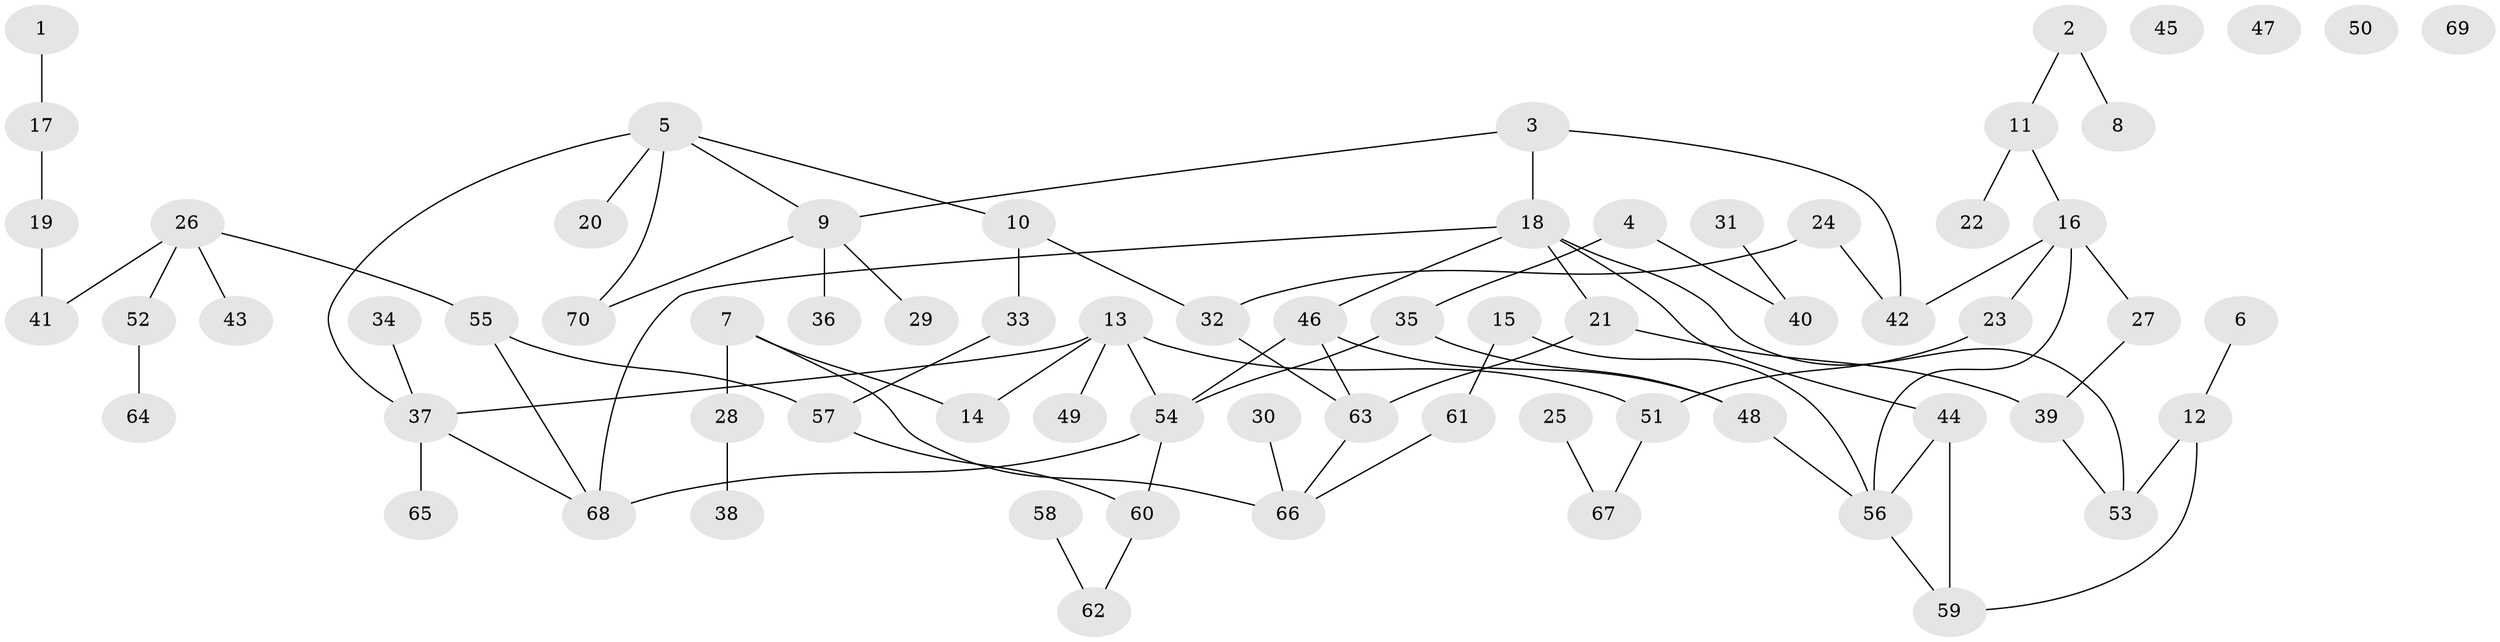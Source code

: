 // Generated by graph-tools (version 1.1) at 2025/33/03/09/25 02:33:54]
// undirected, 70 vertices, 84 edges
graph export_dot {
graph [start="1"]
  node [color=gray90,style=filled];
  1;
  2;
  3;
  4;
  5;
  6;
  7;
  8;
  9;
  10;
  11;
  12;
  13;
  14;
  15;
  16;
  17;
  18;
  19;
  20;
  21;
  22;
  23;
  24;
  25;
  26;
  27;
  28;
  29;
  30;
  31;
  32;
  33;
  34;
  35;
  36;
  37;
  38;
  39;
  40;
  41;
  42;
  43;
  44;
  45;
  46;
  47;
  48;
  49;
  50;
  51;
  52;
  53;
  54;
  55;
  56;
  57;
  58;
  59;
  60;
  61;
  62;
  63;
  64;
  65;
  66;
  67;
  68;
  69;
  70;
  1 -- 17;
  2 -- 8;
  2 -- 11;
  3 -- 9;
  3 -- 18;
  3 -- 42;
  4 -- 35;
  4 -- 40;
  5 -- 9;
  5 -- 10;
  5 -- 20;
  5 -- 37;
  5 -- 70;
  6 -- 12;
  7 -- 14;
  7 -- 28;
  7 -- 66;
  9 -- 29;
  9 -- 36;
  9 -- 70;
  10 -- 32;
  10 -- 33;
  11 -- 16;
  11 -- 22;
  12 -- 53;
  12 -- 59;
  13 -- 14;
  13 -- 37;
  13 -- 49;
  13 -- 51;
  13 -- 54;
  15 -- 56;
  15 -- 61;
  16 -- 23;
  16 -- 27;
  16 -- 42;
  16 -- 56;
  17 -- 19;
  18 -- 21;
  18 -- 44;
  18 -- 46;
  18 -- 53;
  18 -- 68;
  19 -- 41;
  21 -- 39;
  21 -- 63;
  23 -- 51;
  24 -- 32;
  24 -- 42;
  25 -- 67;
  26 -- 41;
  26 -- 43;
  26 -- 52;
  26 -- 55;
  27 -- 39;
  28 -- 38;
  30 -- 66;
  31 -- 40;
  32 -- 63;
  33 -- 57;
  34 -- 37;
  35 -- 48;
  35 -- 54;
  37 -- 65;
  37 -- 68;
  39 -- 53;
  44 -- 56;
  44 -- 59;
  46 -- 48;
  46 -- 54;
  46 -- 63;
  48 -- 56;
  51 -- 67;
  52 -- 64;
  54 -- 60;
  54 -- 68;
  55 -- 57;
  55 -- 68;
  56 -- 59;
  57 -- 60;
  58 -- 62;
  60 -- 62;
  61 -- 66;
  63 -- 66;
}
